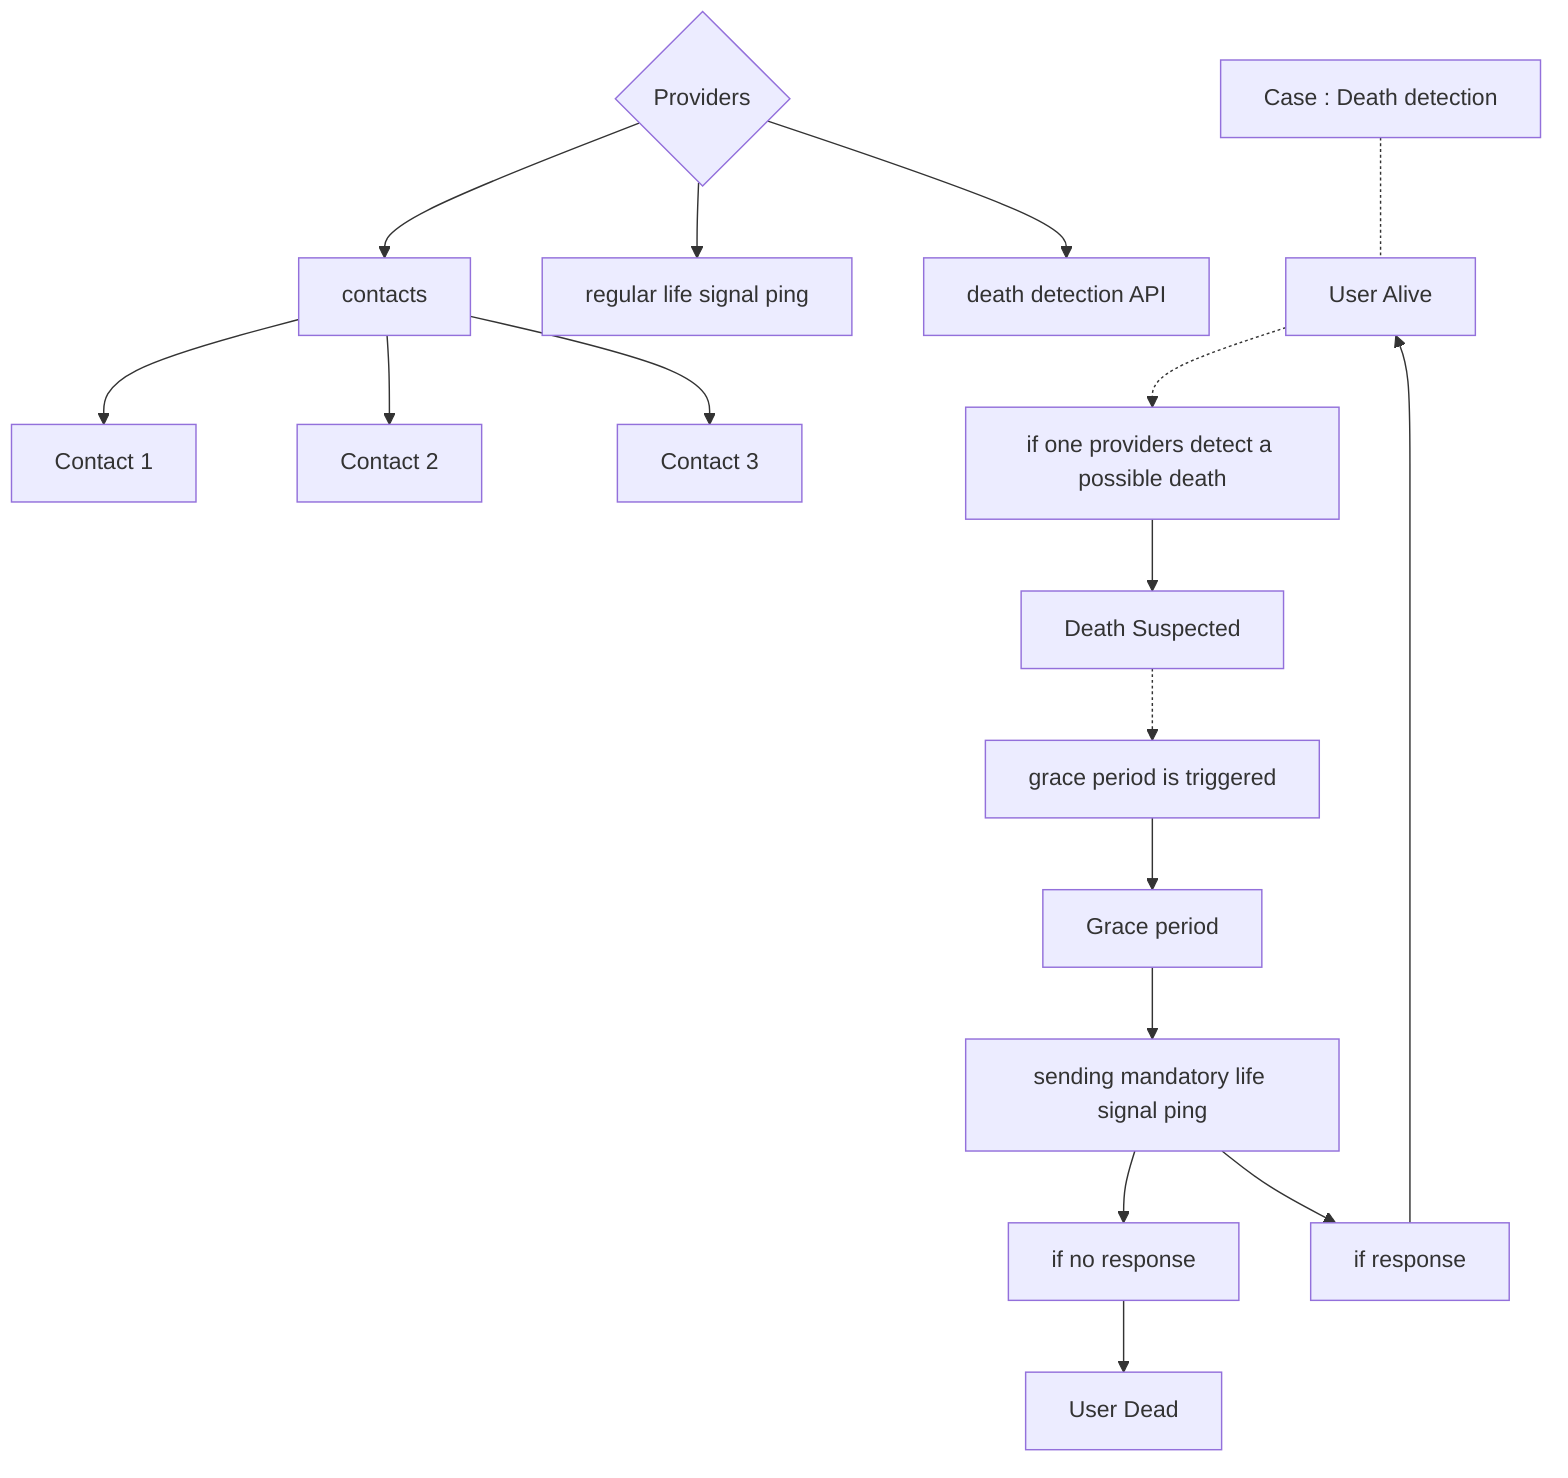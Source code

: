flowchart TD
    Titre["Case : Death detection"]
    Titre -.- A[User Alive]

    P{"Providers"} --> P1[regular life signal ping]
    P{"Providers"} --> P2[death detection API]
    P{"Providers"} --> P3[contacts]

    P3[contacts] --> C1[Contact 1]
    P3[contacts] --> C2[Contact 2]
    P3[contacts] --> C3[Contact 3]
   
    A -.-> B[if one providers detect a possible death]
    B --> C[Death Suspected]
    C -.-> D[grace period is triggered]
    D --> E[Grace period]

    E --> F[sending mandatory life signal ping] 

    F --> R1[if no response]
    F --> R2[if response]

    R2 --> A
    R1 --> G[User Dead]